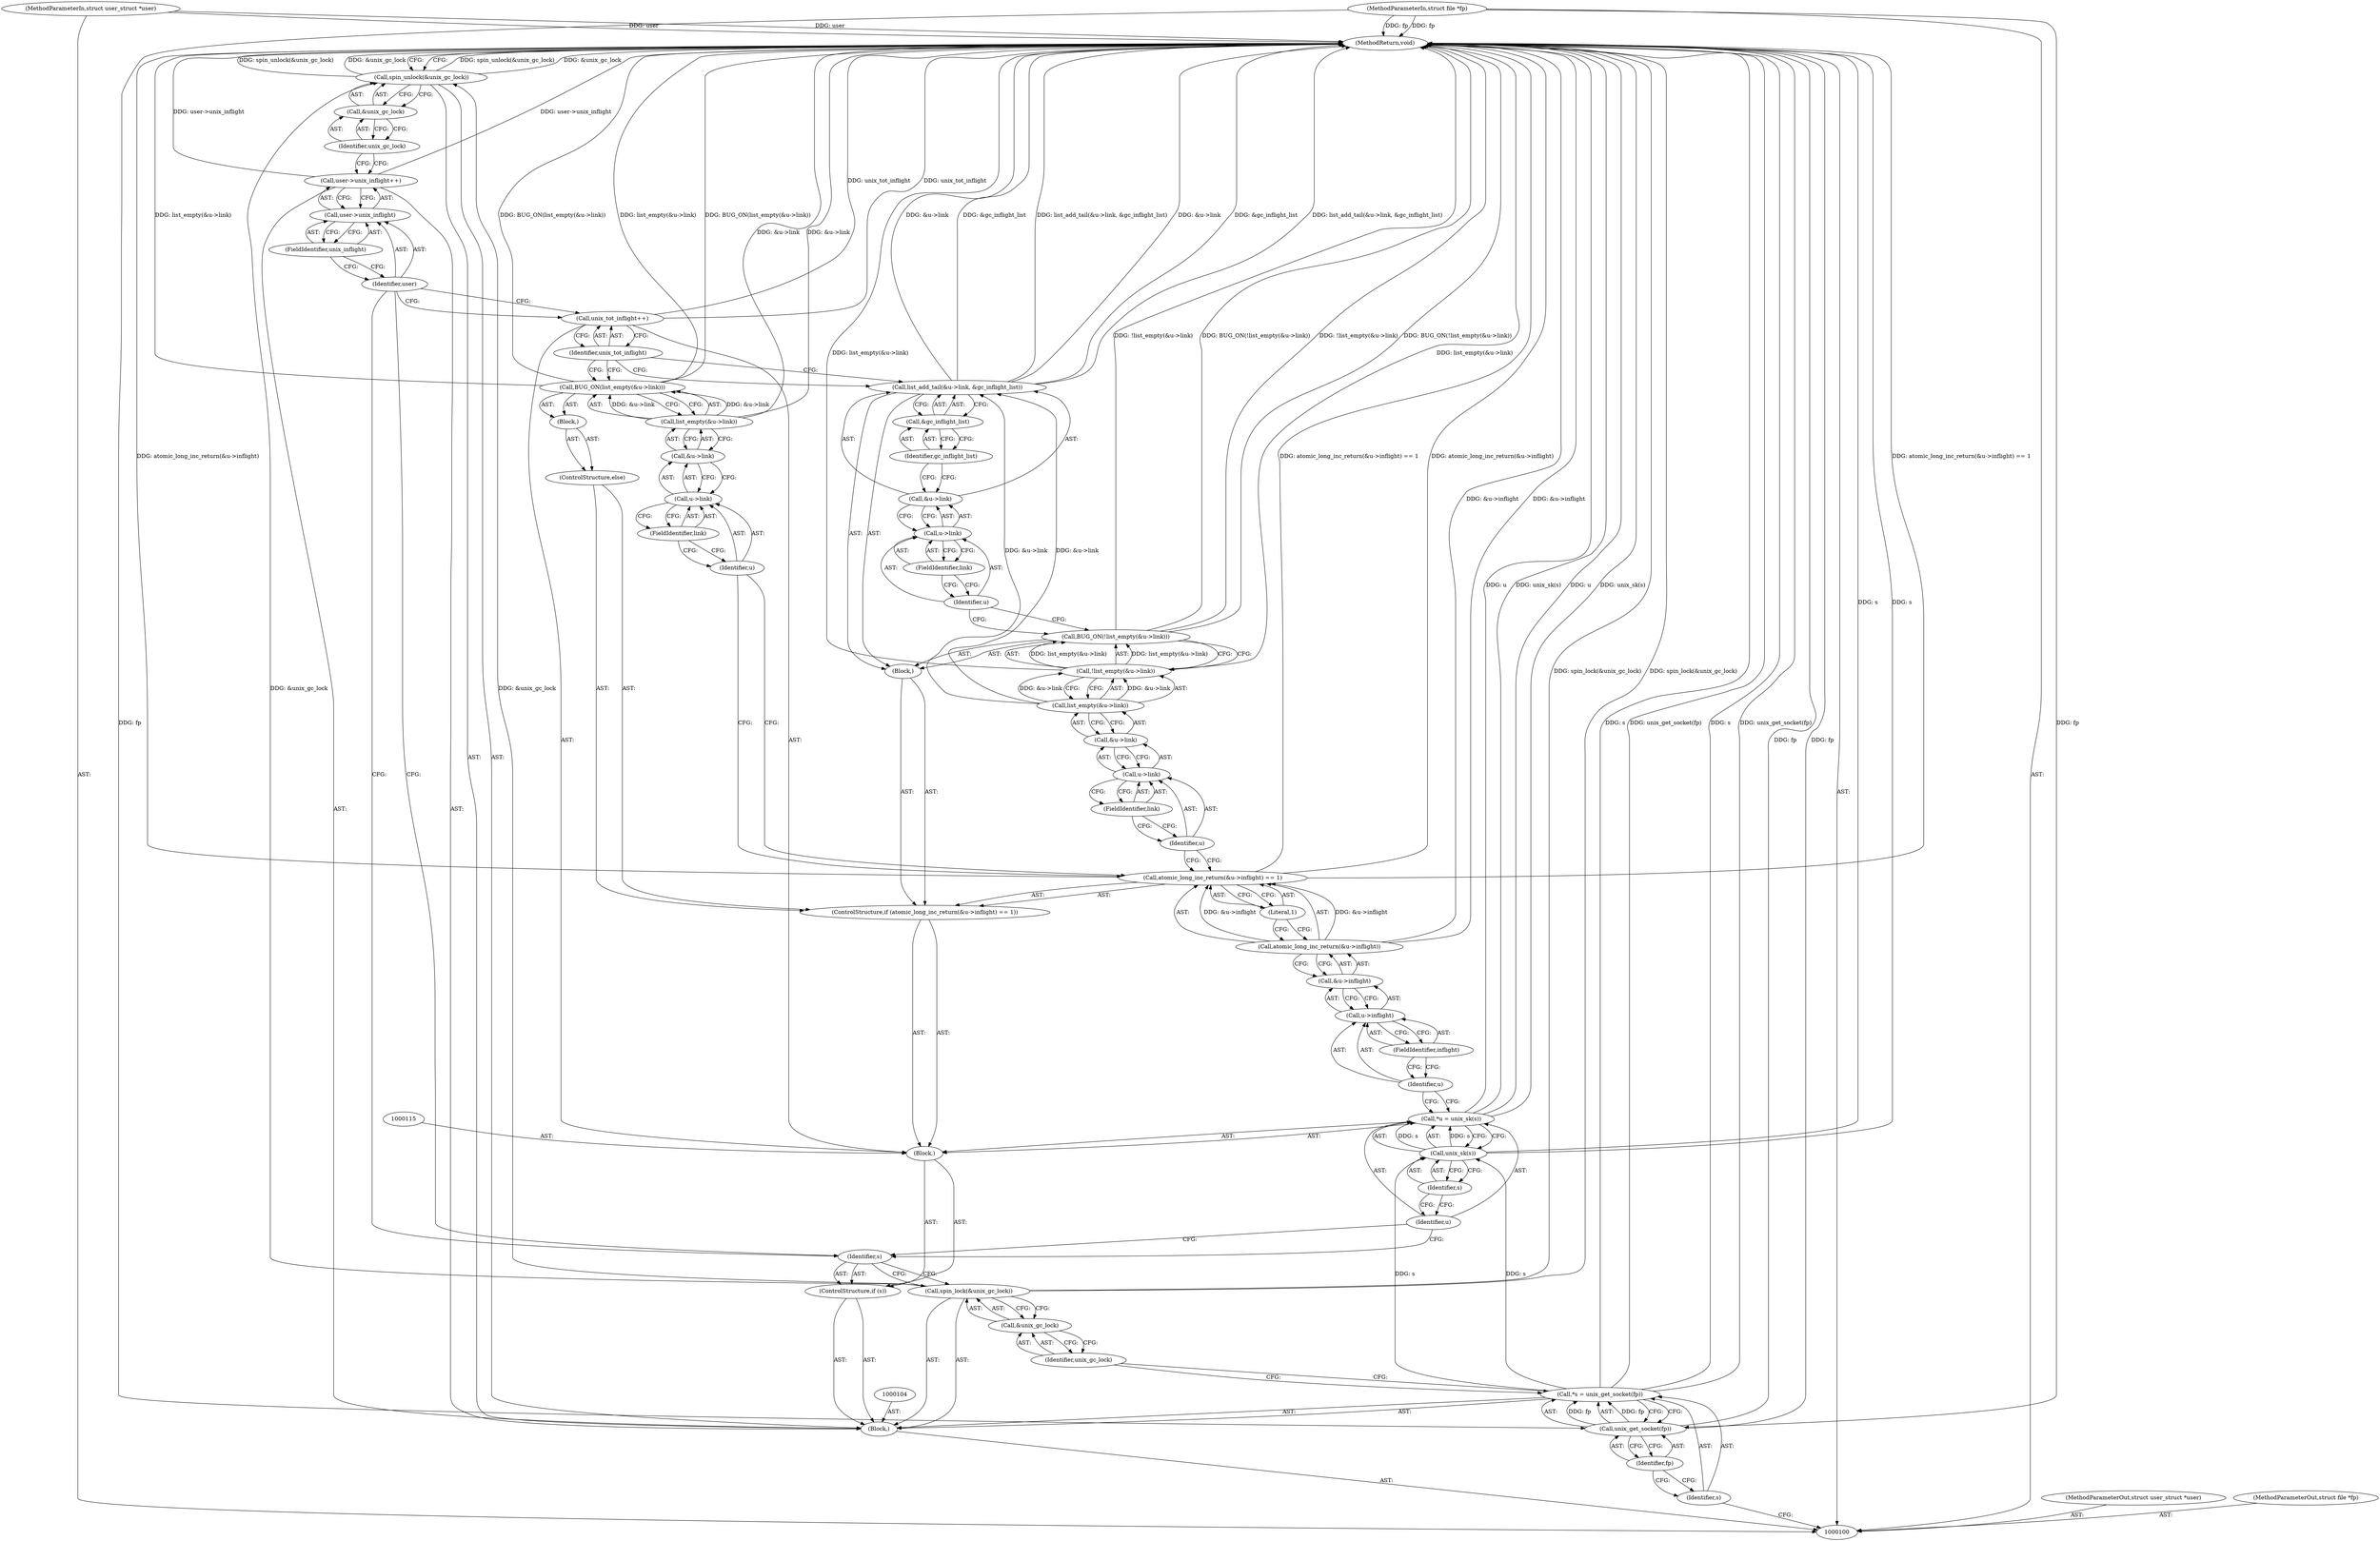 digraph "0_linux_415e3d3e90ce9e18727e8843ae343eda5a58fad6_4" {
"1000120" [label="(ControlStructure,if (atomic_long_inc_return(&u->inflight) == 1))"];
"1000123" [label="(Call,&u->inflight)"];
"1000124" [label="(Call,u->inflight)"];
"1000125" [label="(Identifier,u)"];
"1000126" [label="(FieldIdentifier,inflight)"];
"1000127" [label="(Literal,1)"];
"1000128" [label="(Block,)"];
"1000121" [label="(Call,atomic_long_inc_return(&u->inflight) == 1)"];
"1000122" [label="(Call,atomic_long_inc_return(&u->inflight))"];
"1000130" [label="(Call,!list_empty(&u->link))"];
"1000131" [label="(Call,list_empty(&u->link))"];
"1000132" [label="(Call,&u->link)"];
"1000133" [label="(Call,u->link)"];
"1000134" [label="(Identifier,u)"];
"1000135" [label="(FieldIdentifier,link)"];
"1000129" [label="(Call,BUG_ON(!list_empty(&u->link)))"];
"1000137" [label="(Call,&u->link)"];
"1000138" [label="(Call,u->link)"];
"1000139" [label="(Identifier,u)"];
"1000140" [label="(FieldIdentifier,link)"];
"1000141" [label="(Call,&gc_inflight_list)"];
"1000142" [label="(Identifier,gc_inflight_list)"];
"1000136" [label="(Call,list_add_tail(&u->link, &gc_inflight_list))"];
"1000143" [label="(ControlStructure,else)"];
"1000144" [label="(Block,)"];
"1000146" [label="(Call,list_empty(&u->link))"];
"1000147" [label="(Call,&u->link)"];
"1000148" [label="(Call,u->link)"];
"1000149" [label="(Identifier,u)"];
"1000150" [label="(FieldIdentifier,link)"];
"1000145" [label="(Call,BUG_ON(list_empty(&u->link)))"];
"1000151" [label="(Call,unix_tot_inflight++)"];
"1000152" [label="(Identifier,unix_tot_inflight)"];
"1000153" [label="(Call,user->unix_inflight++)"];
"1000154" [label="(Call,user->unix_inflight)"];
"1000155" [label="(Identifier,user)"];
"1000156" [label="(FieldIdentifier,unix_inflight)"];
"1000160" [label="(MethodReturn,void)"];
"1000101" [label="(MethodParameterIn,struct user_struct *user)"];
"1000229" [label="(MethodParameterOut,struct user_struct *user)"];
"1000102" [label="(MethodParameterIn,struct file *fp)"];
"1000230" [label="(MethodParameterOut,struct file *fp)"];
"1000158" [label="(Call,&unix_gc_lock)"];
"1000159" [label="(Identifier,unix_gc_lock)"];
"1000157" [label="(Call,spin_unlock(&unix_gc_lock))"];
"1000103" [label="(Block,)"];
"1000105" [label="(Call,*s = unix_get_socket(fp))"];
"1000106" [label="(Identifier,s)"];
"1000107" [label="(Call,unix_get_socket(fp))"];
"1000108" [label="(Identifier,fp)"];
"1000109" [label="(Call,spin_lock(&unix_gc_lock))"];
"1000110" [label="(Call,&unix_gc_lock)"];
"1000111" [label="(Identifier,unix_gc_lock)"];
"1000112" [label="(ControlStructure,if (s))"];
"1000113" [label="(Identifier,s)"];
"1000116" [label="(Call,*u = unix_sk(s))"];
"1000114" [label="(Block,)"];
"1000117" [label="(Identifier,u)"];
"1000118" [label="(Call,unix_sk(s))"];
"1000119" [label="(Identifier,s)"];
"1000120" -> "1000114"  [label="AST: "];
"1000121" -> "1000120"  [label="AST: "];
"1000128" -> "1000120"  [label="AST: "];
"1000143" -> "1000120"  [label="AST: "];
"1000123" -> "1000122"  [label="AST: "];
"1000123" -> "1000124"  [label="CFG: "];
"1000124" -> "1000123"  [label="AST: "];
"1000122" -> "1000123"  [label="CFG: "];
"1000124" -> "1000123"  [label="AST: "];
"1000124" -> "1000126"  [label="CFG: "];
"1000125" -> "1000124"  [label="AST: "];
"1000126" -> "1000124"  [label="AST: "];
"1000123" -> "1000124"  [label="CFG: "];
"1000125" -> "1000124"  [label="AST: "];
"1000125" -> "1000116"  [label="CFG: "];
"1000126" -> "1000125"  [label="CFG: "];
"1000126" -> "1000124"  [label="AST: "];
"1000126" -> "1000125"  [label="CFG: "];
"1000124" -> "1000126"  [label="CFG: "];
"1000127" -> "1000121"  [label="AST: "];
"1000127" -> "1000122"  [label="CFG: "];
"1000121" -> "1000127"  [label="CFG: "];
"1000128" -> "1000120"  [label="AST: "];
"1000129" -> "1000128"  [label="AST: "];
"1000136" -> "1000128"  [label="AST: "];
"1000121" -> "1000120"  [label="AST: "];
"1000121" -> "1000127"  [label="CFG: "];
"1000122" -> "1000121"  [label="AST: "];
"1000127" -> "1000121"  [label="AST: "];
"1000134" -> "1000121"  [label="CFG: "];
"1000149" -> "1000121"  [label="CFG: "];
"1000121" -> "1000160"  [label="DDG: atomic_long_inc_return(&u->inflight) == 1"];
"1000121" -> "1000160"  [label="DDG: atomic_long_inc_return(&u->inflight)"];
"1000122" -> "1000121"  [label="DDG: &u->inflight"];
"1000122" -> "1000121"  [label="AST: "];
"1000122" -> "1000123"  [label="CFG: "];
"1000123" -> "1000122"  [label="AST: "];
"1000127" -> "1000122"  [label="CFG: "];
"1000122" -> "1000160"  [label="DDG: &u->inflight"];
"1000122" -> "1000121"  [label="DDG: &u->inflight"];
"1000130" -> "1000129"  [label="AST: "];
"1000130" -> "1000131"  [label="CFG: "];
"1000131" -> "1000130"  [label="AST: "];
"1000129" -> "1000130"  [label="CFG: "];
"1000130" -> "1000160"  [label="DDG: list_empty(&u->link)"];
"1000130" -> "1000129"  [label="DDG: list_empty(&u->link)"];
"1000131" -> "1000130"  [label="DDG: &u->link"];
"1000131" -> "1000130"  [label="AST: "];
"1000131" -> "1000132"  [label="CFG: "];
"1000132" -> "1000131"  [label="AST: "];
"1000130" -> "1000131"  [label="CFG: "];
"1000131" -> "1000130"  [label="DDG: &u->link"];
"1000131" -> "1000136"  [label="DDG: &u->link"];
"1000132" -> "1000131"  [label="AST: "];
"1000132" -> "1000133"  [label="CFG: "];
"1000133" -> "1000132"  [label="AST: "];
"1000131" -> "1000132"  [label="CFG: "];
"1000133" -> "1000132"  [label="AST: "];
"1000133" -> "1000135"  [label="CFG: "];
"1000134" -> "1000133"  [label="AST: "];
"1000135" -> "1000133"  [label="AST: "];
"1000132" -> "1000133"  [label="CFG: "];
"1000134" -> "1000133"  [label="AST: "];
"1000134" -> "1000121"  [label="CFG: "];
"1000135" -> "1000134"  [label="CFG: "];
"1000135" -> "1000133"  [label="AST: "];
"1000135" -> "1000134"  [label="CFG: "];
"1000133" -> "1000135"  [label="CFG: "];
"1000129" -> "1000128"  [label="AST: "];
"1000129" -> "1000130"  [label="CFG: "];
"1000130" -> "1000129"  [label="AST: "];
"1000139" -> "1000129"  [label="CFG: "];
"1000129" -> "1000160"  [label="DDG: !list_empty(&u->link)"];
"1000129" -> "1000160"  [label="DDG: BUG_ON(!list_empty(&u->link))"];
"1000130" -> "1000129"  [label="DDG: list_empty(&u->link)"];
"1000137" -> "1000136"  [label="AST: "];
"1000137" -> "1000138"  [label="CFG: "];
"1000138" -> "1000137"  [label="AST: "];
"1000142" -> "1000137"  [label="CFG: "];
"1000138" -> "1000137"  [label="AST: "];
"1000138" -> "1000140"  [label="CFG: "];
"1000139" -> "1000138"  [label="AST: "];
"1000140" -> "1000138"  [label="AST: "];
"1000137" -> "1000138"  [label="CFG: "];
"1000139" -> "1000138"  [label="AST: "];
"1000139" -> "1000129"  [label="CFG: "];
"1000140" -> "1000139"  [label="CFG: "];
"1000140" -> "1000138"  [label="AST: "];
"1000140" -> "1000139"  [label="CFG: "];
"1000138" -> "1000140"  [label="CFG: "];
"1000141" -> "1000136"  [label="AST: "];
"1000141" -> "1000142"  [label="CFG: "];
"1000142" -> "1000141"  [label="AST: "];
"1000136" -> "1000141"  [label="CFG: "];
"1000142" -> "1000141"  [label="AST: "];
"1000142" -> "1000137"  [label="CFG: "];
"1000141" -> "1000142"  [label="CFG: "];
"1000136" -> "1000128"  [label="AST: "];
"1000136" -> "1000141"  [label="CFG: "];
"1000137" -> "1000136"  [label="AST: "];
"1000141" -> "1000136"  [label="AST: "];
"1000152" -> "1000136"  [label="CFG: "];
"1000136" -> "1000160"  [label="DDG: &gc_inflight_list"];
"1000136" -> "1000160"  [label="DDG: list_add_tail(&u->link, &gc_inflight_list)"];
"1000136" -> "1000160"  [label="DDG: &u->link"];
"1000131" -> "1000136"  [label="DDG: &u->link"];
"1000143" -> "1000120"  [label="AST: "];
"1000144" -> "1000143"  [label="AST: "];
"1000144" -> "1000143"  [label="AST: "];
"1000145" -> "1000144"  [label="AST: "];
"1000146" -> "1000145"  [label="AST: "];
"1000146" -> "1000147"  [label="CFG: "];
"1000147" -> "1000146"  [label="AST: "];
"1000145" -> "1000146"  [label="CFG: "];
"1000146" -> "1000160"  [label="DDG: &u->link"];
"1000146" -> "1000145"  [label="DDG: &u->link"];
"1000147" -> "1000146"  [label="AST: "];
"1000147" -> "1000148"  [label="CFG: "];
"1000148" -> "1000147"  [label="AST: "];
"1000146" -> "1000147"  [label="CFG: "];
"1000148" -> "1000147"  [label="AST: "];
"1000148" -> "1000150"  [label="CFG: "];
"1000149" -> "1000148"  [label="AST: "];
"1000150" -> "1000148"  [label="AST: "];
"1000147" -> "1000148"  [label="CFG: "];
"1000149" -> "1000148"  [label="AST: "];
"1000149" -> "1000121"  [label="CFG: "];
"1000150" -> "1000149"  [label="CFG: "];
"1000150" -> "1000148"  [label="AST: "];
"1000150" -> "1000149"  [label="CFG: "];
"1000148" -> "1000150"  [label="CFG: "];
"1000145" -> "1000144"  [label="AST: "];
"1000145" -> "1000146"  [label="CFG: "];
"1000146" -> "1000145"  [label="AST: "];
"1000152" -> "1000145"  [label="CFG: "];
"1000145" -> "1000160"  [label="DDG: list_empty(&u->link)"];
"1000145" -> "1000160"  [label="DDG: BUG_ON(list_empty(&u->link))"];
"1000146" -> "1000145"  [label="DDG: &u->link"];
"1000151" -> "1000114"  [label="AST: "];
"1000151" -> "1000152"  [label="CFG: "];
"1000152" -> "1000151"  [label="AST: "];
"1000155" -> "1000151"  [label="CFG: "];
"1000151" -> "1000160"  [label="DDG: unix_tot_inflight"];
"1000152" -> "1000151"  [label="AST: "];
"1000152" -> "1000136"  [label="CFG: "];
"1000152" -> "1000145"  [label="CFG: "];
"1000151" -> "1000152"  [label="CFG: "];
"1000153" -> "1000103"  [label="AST: "];
"1000153" -> "1000154"  [label="CFG: "];
"1000154" -> "1000153"  [label="AST: "];
"1000159" -> "1000153"  [label="CFG: "];
"1000153" -> "1000160"  [label="DDG: user->unix_inflight"];
"1000154" -> "1000153"  [label="AST: "];
"1000154" -> "1000156"  [label="CFG: "];
"1000155" -> "1000154"  [label="AST: "];
"1000156" -> "1000154"  [label="AST: "];
"1000153" -> "1000154"  [label="CFG: "];
"1000155" -> "1000154"  [label="AST: "];
"1000155" -> "1000151"  [label="CFG: "];
"1000155" -> "1000113"  [label="CFG: "];
"1000156" -> "1000155"  [label="CFG: "];
"1000156" -> "1000154"  [label="AST: "];
"1000156" -> "1000155"  [label="CFG: "];
"1000154" -> "1000156"  [label="CFG: "];
"1000160" -> "1000100"  [label="AST: "];
"1000160" -> "1000157"  [label="CFG: "];
"1000116" -> "1000160"  [label="DDG: u"];
"1000116" -> "1000160"  [label="DDG: unix_sk(s)"];
"1000129" -> "1000160"  [label="DDG: !list_empty(&u->link)"];
"1000129" -> "1000160"  [label="DDG: BUG_ON(!list_empty(&u->link))"];
"1000107" -> "1000160"  [label="DDG: fp"];
"1000157" -> "1000160"  [label="DDG: spin_unlock(&unix_gc_lock)"];
"1000157" -> "1000160"  [label="DDG: &unix_gc_lock"];
"1000151" -> "1000160"  [label="DDG: unix_tot_inflight"];
"1000121" -> "1000160"  [label="DDG: atomic_long_inc_return(&u->inflight) == 1"];
"1000121" -> "1000160"  [label="DDG: atomic_long_inc_return(&u->inflight)"];
"1000102" -> "1000160"  [label="DDG: fp"];
"1000153" -> "1000160"  [label="DDG: user->unix_inflight"];
"1000101" -> "1000160"  [label="DDG: user"];
"1000118" -> "1000160"  [label="DDG: s"];
"1000145" -> "1000160"  [label="DDG: list_empty(&u->link)"];
"1000145" -> "1000160"  [label="DDG: BUG_ON(list_empty(&u->link))"];
"1000130" -> "1000160"  [label="DDG: list_empty(&u->link)"];
"1000105" -> "1000160"  [label="DDG: unix_get_socket(fp)"];
"1000105" -> "1000160"  [label="DDG: s"];
"1000122" -> "1000160"  [label="DDG: &u->inflight"];
"1000136" -> "1000160"  [label="DDG: &gc_inflight_list"];
"1000136" -> "1000160"  [label="DDG: list_add_tail(&u->link, &gc_inflight_list)"];
"1000136" -> "1000160"  [label="DDG: &u->link"];
"1000146" -> "1000160"  [label="DDG: &u->link"];
"1000109" -> "1000160"  [label="DDG: spin_lock(&unix_gc_lock)"];
"1000101" -> "1000100"  [label="AST: "];
"1000101" -> "1000160"  [label="DDG: user"];
"1000229" -> "1000100"  [label="AST: "];
"1000102" -> "1000100"  [label="AST: "];
"1000102" -> "1000160"  [label="DDG: fp"];
"1000102" -> "1000107"  [label="DDG: fp"];
"1000230" -> "1000100"  [label="AST: "];
"1000158" -> "1000157"  [label="AST: "];
"1000158" -> "1000159"  [label="CFG: "];
"1000159" -> "1000158"  [label="AST: "];
"1000157" -> "1000158"  [label="CFG: "];
"1000159" -> "1000158"  [label="AST: "];
"1000159" -> "1000153"  [label="CFG: "];
"1000158" -> "1000159"  [label="CFG: "];
"1000157" -> "1000103"  [label="AST: "];
"1000157" -> "1000158"  [label="CFG: "];
"1000158" -> "1000157"  [label="AST: "];
"1000160" -> "1000157"  [label="CFG: "];
"1000157" -> "1000160"  [label="DDG: spin_unlock(&unix_gc_lock)"];
"1000157" -> "1000160"  [label="DDG: &unix_gc_lock"];
"1000109" -> "1000157"  [label="DDG: &unix_gc_lock"];
"1000103" -> "1000100"  [label="AST: "];
"1000104" -> "1000103"  [label="AST: "];
"1000105" -> "1000103"  [label="AST: "];
"1000109" -> "1000103"  [label="AST: "];
"1000112" -> "1000103"  [label="AST: "];
"1000153" -> "1000103"  [label="AST: "];
"1000157" -> "1000103"  [label="AST: "];
"1000105" -> "1000103"  [label="AST: "];
"1000105" -> "1000107"  [label="CFG: "];
"1000106" -> "1000105"  [label="AST: "];
"1000107" -> "1000105"  [label="AST: "];
"1000111" -> "1000105"  [label="CFG: "];
"1000105" -> "1000160"  [label="DDG: unix_get_socket(fp)"];
"1000105" -> "1000160"  [label="DDG: s"];
"1000107" -> "1000105"  [label="DDG: fp"];
"1000105" -> "1000118"  [label="DDG: s"];
"1000106" -> "1000105"  [label="AST: "];
"1000106" -> "1000100"  [label="CFG: "];
"1000108" -> "1000106"  [label="CFG: "];
"1000107" -> "1000105"  [label="AST: "];
"1000107" -> "1000108"  [label="CFG: "];
"1000108" -> "1000107"  [label="AST: "];
"1000105" -> "1000107"  [label="CFG: "];
"1000107" -> "1000160"  [label="DDG: fp"];
"1000107" -> "1000105"  [label="DDG: fp"];
"1000102" -> "1000107"  [label="DDG: fp"];
"1000108" -> "1000107"  [label="AST: "];
"1000108" -> "1000106"  [label="CFG: "];
"1000107" -> "1000108"  [label="CFG: "];
"1000109" -> "1000103"  [label="AST: "];
"1000109" -> "1000110"  [label="CFG: "];
"1000110" -> "1000109"  [label="AST: "];
"1000113" -> "1000109"  [label="CFG: "];
"1000109" -> "1000160"  [label="DDG: spin_lock(&unix_gc_lock)"];
"1000109" -> "1000157"  [label="DDG: &unix_gc_lock"];
"1000110" -> "1000109"  [label="AST: "];
"1000110" -> "1000111"  [label="CFG: "];
"1000111" -> "1000110"  [label="AST: "];
"1000109" -> "1000110"  [label="CFG: "];
"1000111" -> "1000110"  [label="AST: "];
"1000111" -> "1000105"  [label="CFG: "];
"1000110" -> "1000111"  [label="CFG: "];
"1000112" -> "1000103"  [label="AST: "];
"1000113" -> "1000112"  [label="AST: "];
"1000114" -> "1000112"  [label="AST: "];
"1000113" -> "1000112"  [label="AST: "];
"1000113" -> "1000109"  [label="CFG: "];
"1000117" -> "1000113"  [label="CFG: "];
"1000155" -> "1000113"  [label="CFG: "];
"1000116" -> "1000114"  [label="AST: "];
"1000116" -> "1000118"  [label="CFG: "];
"1000117" -> "1000116"  [label="AST: "];
"1000118" -> "1000116"  [label="AST: "];
"1000125" -> "1000116"  [label="CFG: "];
"1000116" -> "1000160"  [label="DDG: u"];
"1000116" -> "1000160"  [label="DDG: unix_sk(s)"];
"1000118" -> "1000116"  [label="DDG: s"];
"1000114" -> "1000112"  [label="AST: "];
"1000115" -> "1000114"  [label="AST: "];
"1000116" -> "1000114"  [label="AST: "];
"1000120" -> "1000114"  [label="AST: "];
"1000151" -> "1000114"  [label="AST: "];
"1000117" -> "1000116"  [label="AST: "];
"1000117" -> "1000113"  [label="CFG: "];
"1000119" -> "1000117"  [label="CFG: "];
"1000118" -> "1000116"  [label="AST: "];
"1000118" -> "1000119"  [label="CFG: "];
"1000119" -> "1000118"  [label="AST: "];
"1000116" -> "1000118"  [label="CFG: "];
"1000118" -> "1000160"  [label="DDG: s"];
"1000118" -> "1000116"  [label="DDG: s"];
"1000105" -> "1000118"  [label="DDG: s"];
"1000119" -> "1000118"  [label="AST: "];
"1000119" -> "1000117"  [label="CFG: "];
"1000118" -> "1000119"  [label="CFG: "];
}
